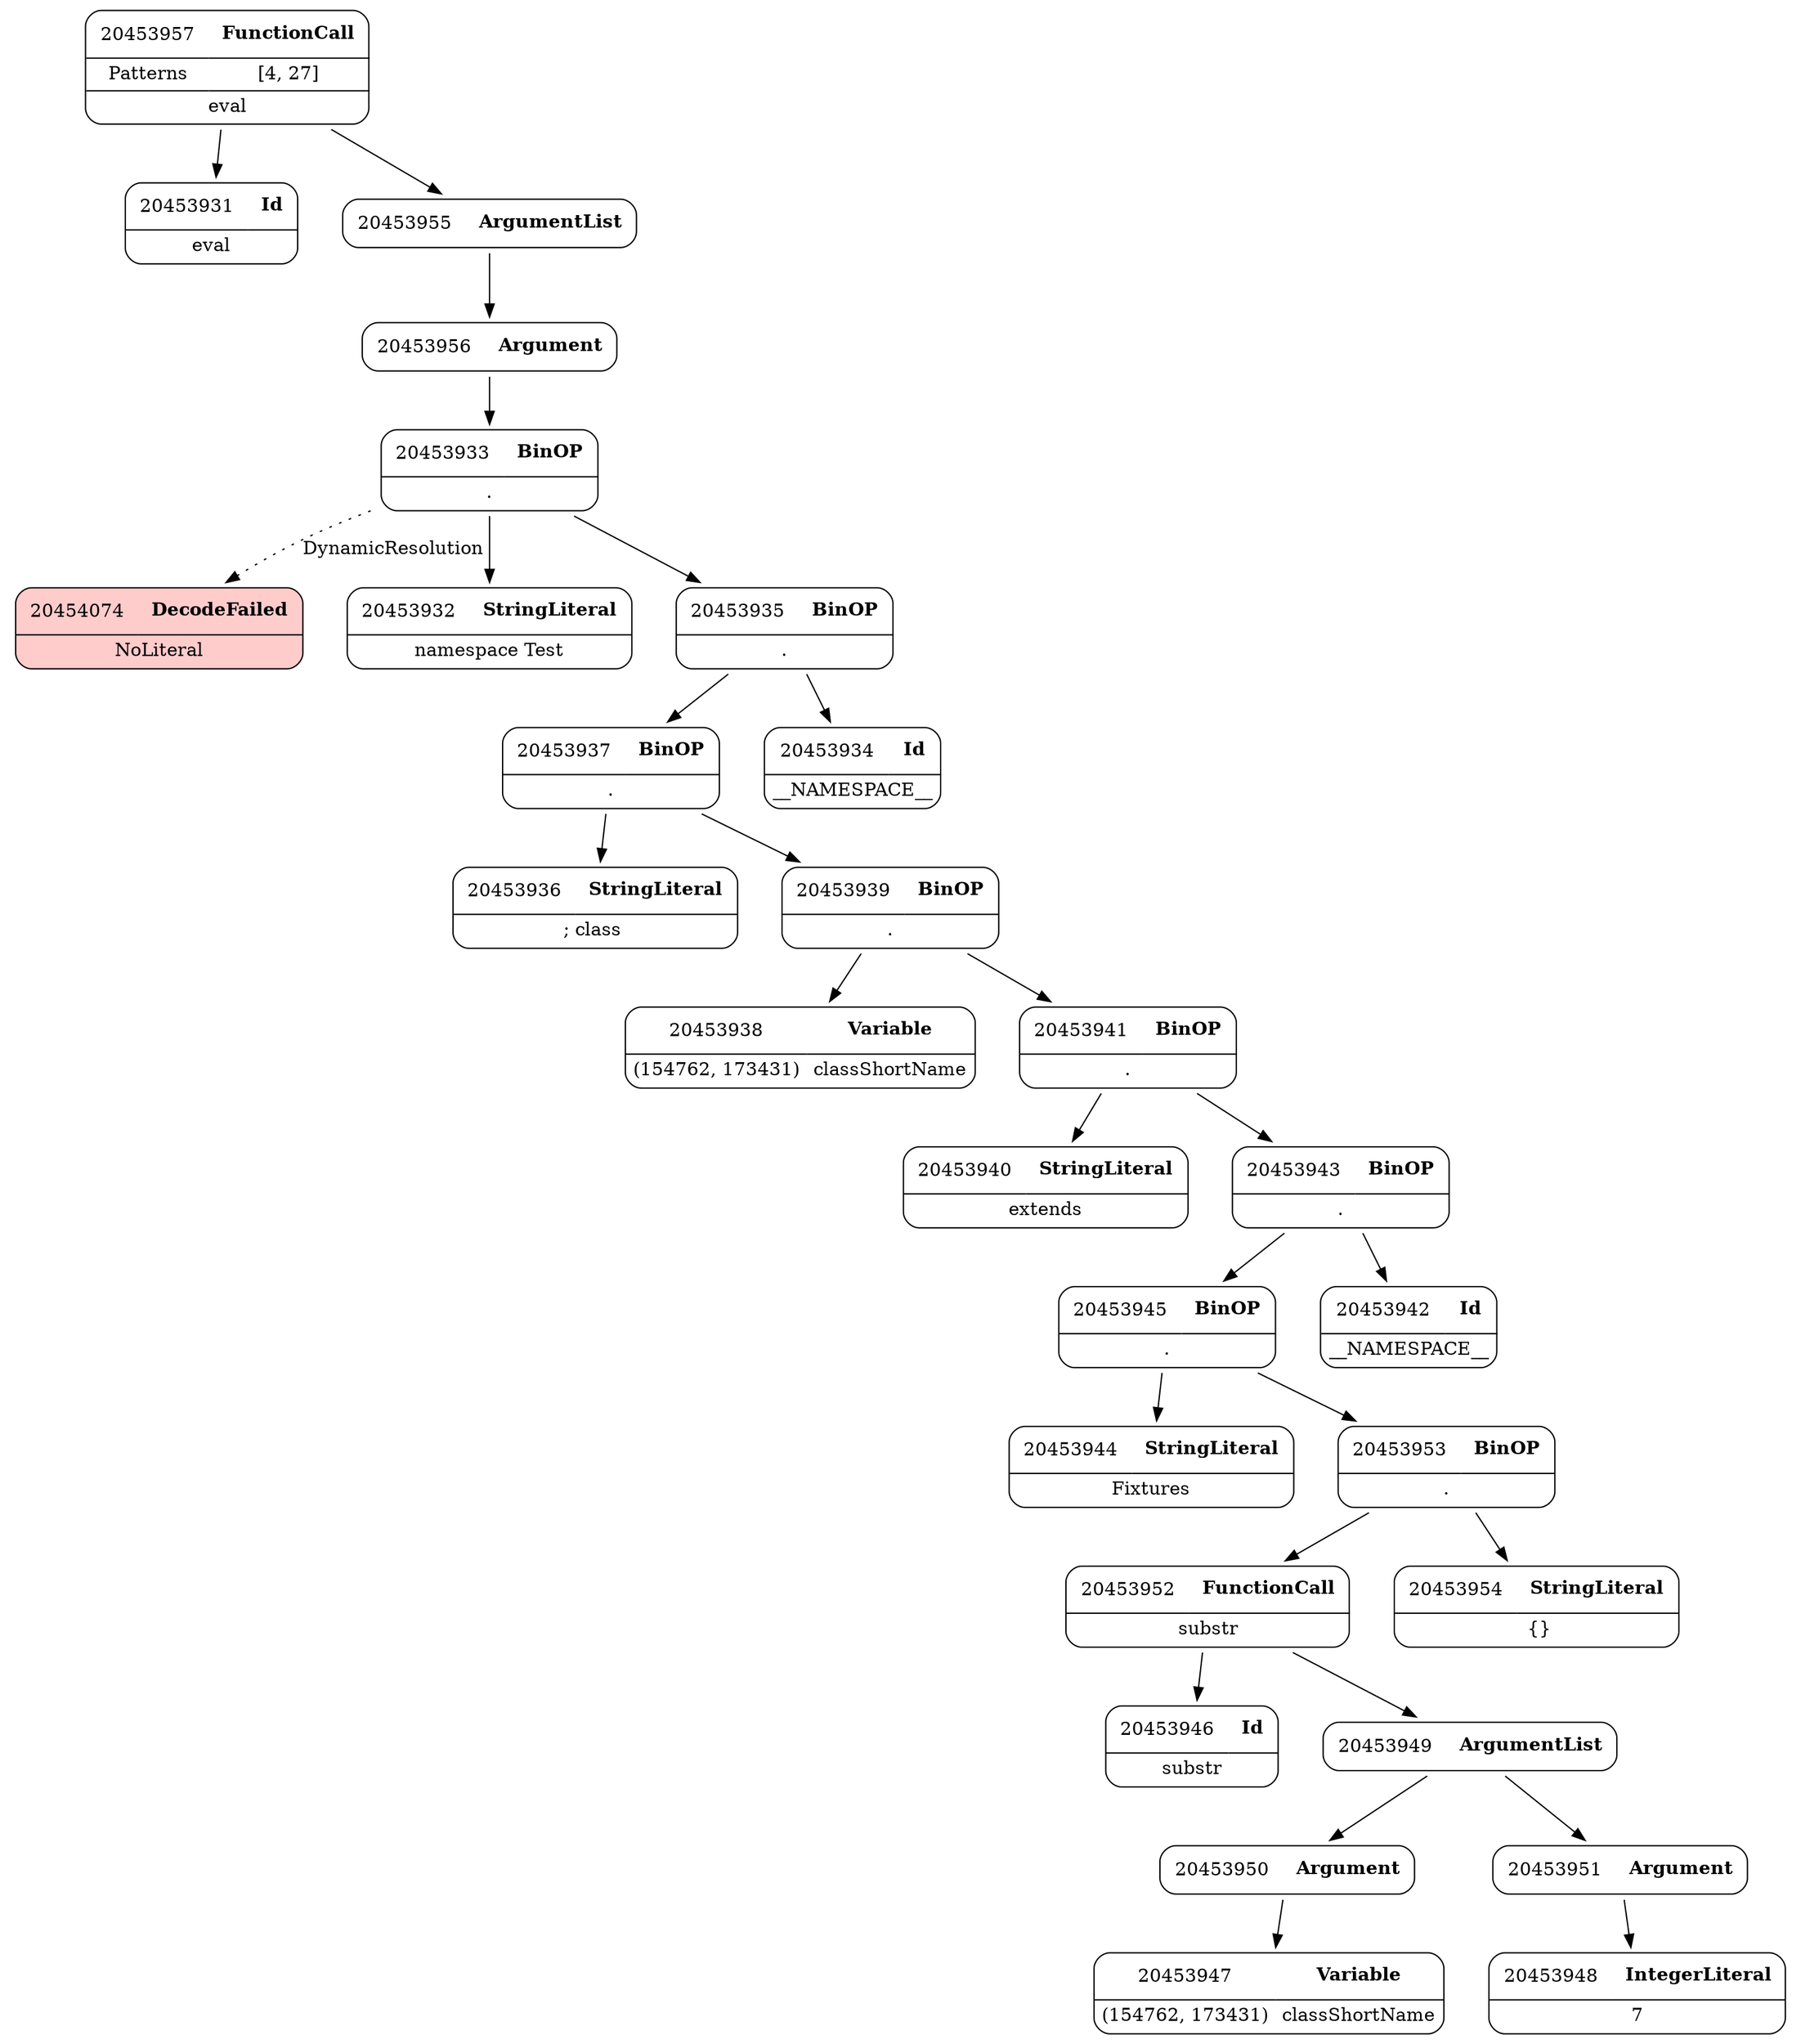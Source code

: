 digraph ast {
node [shape=none];
20453944 [label=<<TABLE border='1' cellspacing='0' cellpadding='10' style='rounded' ><TR><TD border='0'>20453944</TD><TD border='0'><B>StringLiteral</B></TD></TR><HR/><TR><TD border='0' cellpadding='5' colspan='2'>Fixtures</TD></TR></TABLE>>];
20453945 [label=<<TABLE border='1' cellspacing='0' cellpadding='10' style='rounded' ><TR><TD border='0'>20453945</TD><TD border='0'><B>BinOP</B></TD></TR><HR/><TR><TD border='0' cellpadding='5' colspan='2'>.</TD></TR></TABLE>>];
20453945 -> 20453944 [weight=2];
20453945 -> 20453953 [weight=2];
20453946 [label=<<TABLE border='1' cellspacing='0' cellpadding='10' style='rounded' ><TR><TD border='0'>20453946</TD><TD border='0'><B>Id</B></TD></TR><HR/><TR><TD border='0' cellpadding='5' colspan='2'>substr</TD></TR></TABLE>>];
20454074 [label=<<TABLE border='1' cellspacing='0' cellpadding='10' style='rounded' bgcolor='#FFCCCC' ><TR><TD border='0'>20454074</TD><TD border='0'><B>DecodeFailed</B></TD></TR><HR/><TR><TD border='0' cellpadding='5' colspan='2'>NoLiteral</TD></TR></TABLE>>];
20453947 [label=<<TABLE border='1' cellspacing='0' cellpadding='10' style='rounded' ><TR><TD border='0'>20453947</TD><TD border='0'><B>Variable</B></TD></TR><HR/><TR><TD border='0' cellpadding='5'>(154762, 173431)</TD><TD border='0' cellpadding='5'>classShortName</TD></TR></TABLE>>];
20453948 [label=<<TABLE border='1' cellspacing='0' cellpadding='10' style='rounded' ><TR><TD border='0'>20453948</TD><TD border='0'><B>IntegerLiteral</B></TD></TR><HR/><TR><TD border='0' cellpadding='5' colspan='2'>7</TD></TR></TABLE>>];
20453949 [label=<<TABLE border='1' cellspacing='0' cellpadding='10' style='rounded' ><TR><TD border='0'>20453949</TD><TD border='0'><B>ArgumentList</B></TD></TR></TABLE>>];
20453949 -> 20453950 [weight=2];
20453949 -> 20453951 [weight=2];
20453950 [label=<<TABLE border='1' cellspacing='0' cellpadding='10' style='rounded' ><TR><TD border='0'>20453950</TD><TD border='0'><B>Argument</B></TD></TR></TABLE>>];
20453950 -> 20453947 [weight=2];
20453951 [label=<<TABLE border='1' cellspacing='0' cellpadding='10' style='rounded' ><TR><TD border='0'>20453951</TD><TD border='0'><B>Argument</B></TD></TR></TABLE>>];
20453951 -> 20453948 [weight=2];
20453936 [label=<<TABLE border='1' cellspacing='0' cellpadding='10' style='rounded' ><TR><TD border='0'>20453936</TD><TD border='0'><B>StringLiteral</B></TD></TR><HR/><TR><TD border='0' cellpadding='5' colspan='2'>; class </TD></TR></TABLE>>];
20453937 [label=<<TABLE border='1' cellspacing='0' cellpadding='10' style='rounded' ><TR><TD border='0'>20453937</TD><TD border='0'><B>BinOP</B></TD></TR><HR/><TR><TD border='0' cellpadding='5' colspan='2'>.</TD></TR></TABLE>>];
20453937 -> 20453936 [weight=2];
20453937 -> 20453939 [weight=2];
20453938 [label=<<TABLE border='1' cellspacing='0' cellpadding='10' style='rounded' ><TR><TD border='0'>20453938</TD><TD border='0'><B>Variable</B></TD></TR><HR/><TR><TD border='0' cellpadding='5'>(154762, 173431)</TD><TD border='0' cellpadding='5'>classShortName</TD></TR></TABLE>>];
20453939 [label=<<TABLE border='1' cellspacing='0' cellpadding='10' style='rounded' ><TR><TD border='0'>20453939</TD><TD border='0'><B>BinOP</B></TD></TR><HR/><TR><TD border='0' cellpadding='5' colspan='2'>.</TD></TR></TABLE>>];
20453939 -> 20453938 [weight=2];
20453939 -> 20453941 [weight=2];
20453940 [label=<<TABLE border='1' cellspacing='0' cellpadding='10' style='rounded' ><TR><TD border='0'>20453940</TD><TD border='0'><B>StringLiteral</B></TD></TR><HR/><TR><TD border='0' cellpadding='5' colspan='2'> extends </TD></TR></TABLE>>];
20453941 [label=<<TABLE border='1' cellspacing='0' cellpadding='10' style='rounded' ><TR><TD border='0'>20453941</TD><TD border='0'><B>BinOP</B></TD></TR><HR/><TR><TD border='0' cellpadding='5' colspan='2'>.</TD></TR></TABLE>>];
20453941 -> 20453940 [weight=2];
20453941 -> 20453943 [weight=2];
20453942 [label=<<TABLE border='1' cellspacing='0' cellpadding='10' style='rounded' ><TR><TD border='0'>20453942</TD><TD border='0'><B>Id</B></TD></TR><HR/><TR><TD border='0' cellpadding='5' colspan='2'>__NAMESPACE__</TD></TR></TABLE>>];
20453943 [label=<<TABLE border='1' cellspacing='0' cellpadding='10' style='rounded' ><TR><TD border='0'>20453943</TD><TD border='0'><B>BinOP</B></TD></TR><HR/><TR><TD border='0' cellpadding='5' colspan='2'>.</TD></TR></TABLE>>];
20453943 -> 20453942 [weight=2];
20453943 -> 20453945 [weight=2];
20453931 [label=<<TABLE border='1' cellspacing='0' cellpadding='10' style='rounded' ><TR><TD border='0'>20453931</TD><TD border='0'><B>Id</B></TD></TR><HR/><TR><TD border='0' cellpadding='5' colspan='2'>eval</TD></TR></TABLE>>];
20453932 [label=<<TABLE border='1' cellspacing='0' cellpadding='10' style='rounded' ><TR><TD border='0'>20453932</TD><TD border='0'><B>StringLiteral</B></TD></TR><HR/><TR><TD border='0' cellpadding='5' colspan='2'>namespace Test</TD></TR></TABLE>>];
20453933 [label=<<TABLE border='1' cellspacing='0' cellpadding='10' style='rounded' ><TR><TD border='0'>20453933</TD><TD border='0'><B>BinOP</B></TD></TR><HR/><TR><TD border='0' cellpadding='5' colspan='2'>.</TD></TR></TABLE>>];
20453933 -> 20453932 [weight=2];
20453933 -> 20453935 [weight=2];
20453933 -> 20454074 [style=dotted,label=DynamicResolution];
20453934 [label=<<TABLE border='1' cellspacing='0' cellpadding='10' style='rounded' ><TR><TD border='0'>20453934</TD><TD border='0'><B>Id</B></TD></TR><HR/><TR><TD border='0' cellpadding='5' colspan='2'>__NAMESPACE__</TD></TR></TABLE>>];
20453935 [label=<<TABLE border='1' cellspacing='0' cellpadding='10' style='rounded' ><TR><TD border='0'>20453935</TD><TD border='0'><B>BinOP</B></TD></TR><HR/><TR><TD border='0' cellpadding='5' colspan='2'>.</TD></TR></TABLE>>];
20453935 -> 20453934 [weight=2];
20453935 -> 20453937 [weight=2];
20453952 [label=<<TABLE border='1' cellspacing='0' cellpadding='10' style='rounded' ><TR><TD border='0'>20453952</TD><TD border='0'><B>FunctionCall</B></TD></TR><HR/><TR><TD border='0' cellpadding='5' colspan='2'>substr</TD></TR></TABLE>>];
20453952 -> 20453946 [weight=2];
20453952 -> 20453949 [weight=2];
20453953 [label=<<TABLE border='1' cellspacing='0' cellpadding='10' style='rounded' ><TR><TD border='0'>20453953</TD><TD border='0'><B>BinOP</B></TD></TR><HR/><TR><TD border='0' cellpadding='5' colspan='2'>.</TD></TR></TABLE>>];
20453953 -> 20453952 [weight=2];
20453953 -> 20453954 [weight=2];
20453954 [label=<<TABLE border='1' cellspacing='0' cellpadding='10' style='rounded' ><TR><TD border='0'>20453954</TD><TD border='0'><B>StringLiteral</B></TD></TR><HR/><TR><TD border='0' cellpadding='5' colspan='2'> {}</TD></TR></TABLE>>];
20453955 [label=<<TABLE border='1' cellspacing='0' cellpadding='10' style='rounded' ><TR><TD border='0'>20453955</TD><TD border='0'><B>ArgumentList</B></TD></TR></TABLE>>];
20453955 -> 20453956 [weight=2];
20453956 [label=<<TABLE border='1' cellspacing='0' cellpadding='10' style='rounded' ><TR><TD border='0'>20453956</TD><TD border='0'><B>Argument</B></TD></TR></TABLE>>];
20453956 -> 20453933 [weight=2];
20453957 [label=<<TABLE border='1' cellspacing='0' cellpadding='10' style='rounded' ><TR><TD border='0'>20453957</TD><TD border='0'><B>FunctionCall</B></TD></TR><HR/><TR><TD border='0' cellpadding='5'>Patterns</TD><TD border='0' cellpadding='5'>[4, 27]</TD></TR><HR/><TR><TD border='0' cellpadding='5' colspan='2'>eval</TD></TR></TABLE>>];
20453957 -> 20453931 [weight=2];
20453957 -> 20453955 [weight=2];
}
